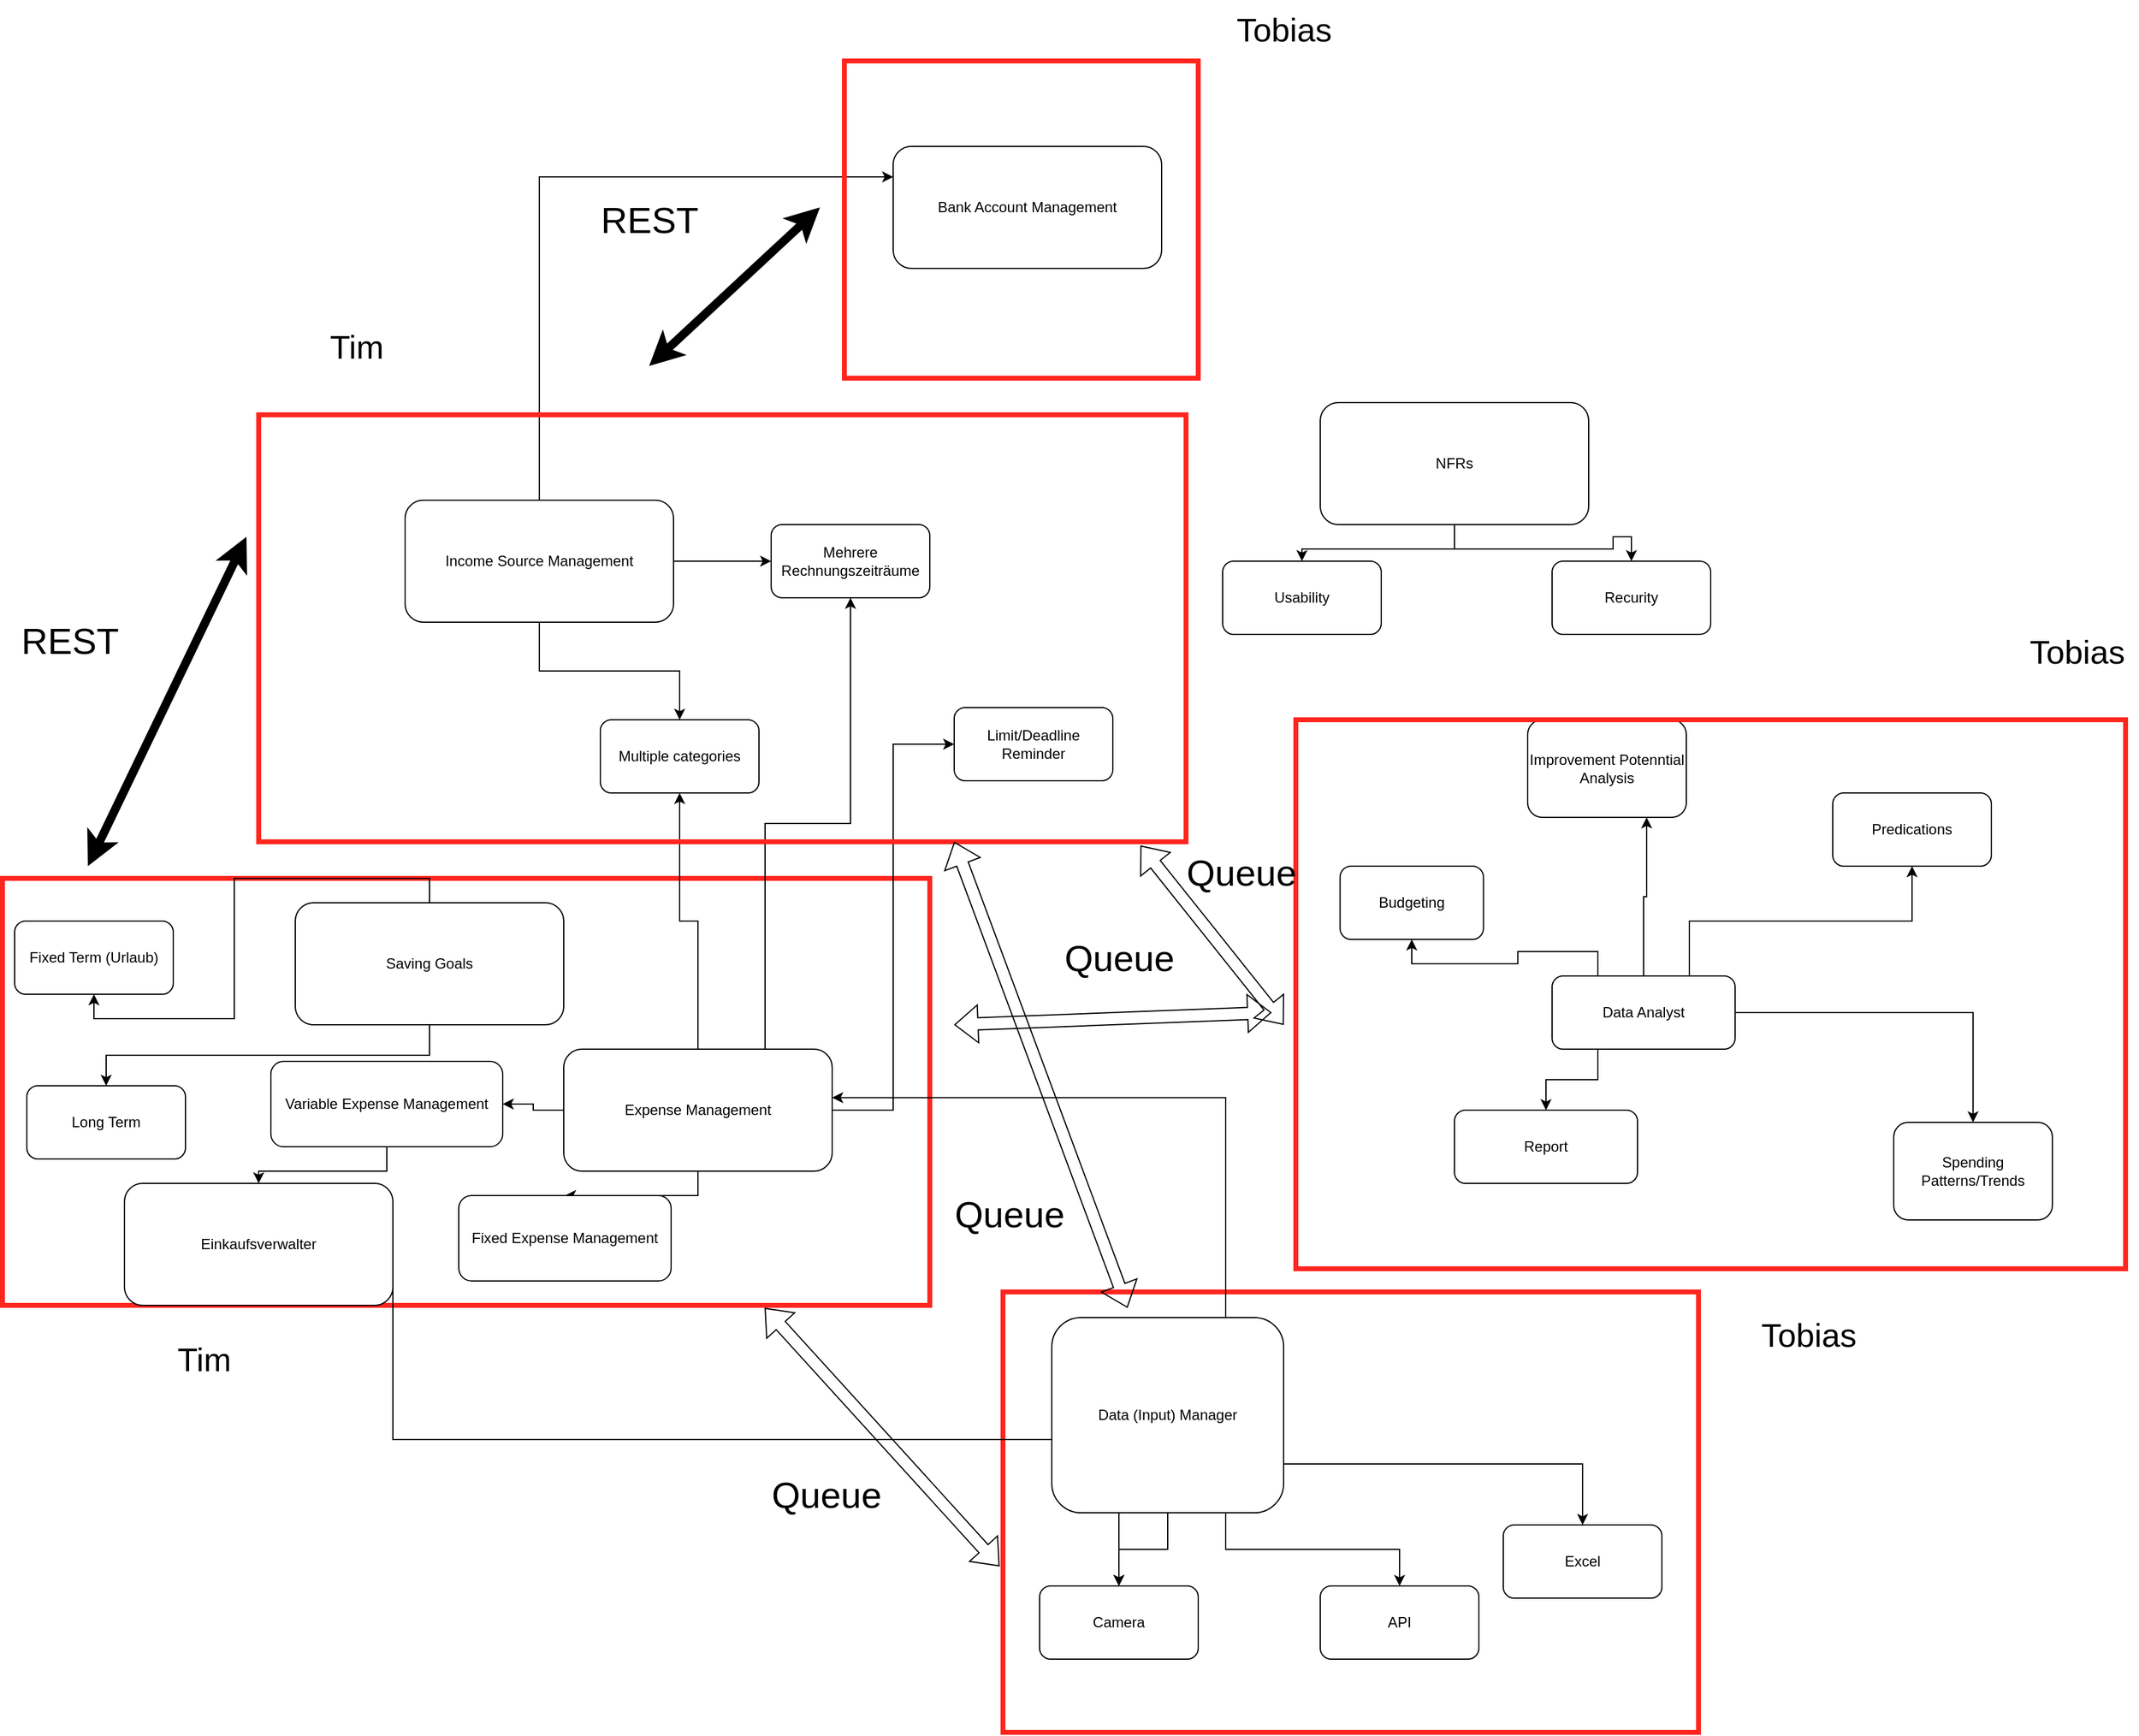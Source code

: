 <mxfile version="22.1.1" type="device">
  <diagram name="Page-1" id="2zOUJke9wk2ogMo4b4Y0">
    <mxGraphModel dx="2280" dy="2625" grid="1" gridSize="10" guides="1" tooltips="1" connect="1" arrows="1" fold="1" page="1" pageScale="1" pageWidth="827" pageHeight="1169" math="0" shadow="0">
      <root>
        <mxCell id="0" />
        <mxCell id="1" parent="0" />
        <mxCell id="2ghhbftVhgs5awZavKGY-69" value="" style="rounded=0;whiteSpace=wrap;html=1;fillColor=none;strokeWidth=4;strokeColor=#FF261F;" vertex="1" parent="1">
          <mxGeometry x="40" y="490" width="760" height="350" as="geometry" />
        </mxCell>
        <mxCell id="2ghhbftVhgs5awZavKGY-56" value="" style="rounded=0;whiteSpace=wrap;html=1;fillColor=none;strokeWidth=4;strokeColor=#FF261F;" vertex="1" parent="1">
          <mxGeometry x="860" y="829" width="570" height="361" as="geometry" />
        </mxCell>
        <mxCell id="2ghhbftVhgs5awZavKGY-5" style="edgeStyle=orthogonalEdgeStyle;rounded=0;orthogonalLoop=1;jettySize=auto;html=1;exitX=1;exitY=0.5;exitDx=0;exitDy=0;entryX=0;entryY=0.5;entryDx=0;entryDy=0;" edge="1" parent="1" source="2ghhbftVhgs5awZavKGY-1" target="2ghhbftVhgs5awZavKGY-4">
          <mxGeometry relative="1" as="geometry" />
        </mxCell>
        <mxCell id="2ghhbftVhgs5awZavKGY-9" style="edgeStyle=orthogonalEdgeStyle;rounded=0;orthogonalLoop=1;jettySize=auto;html=1;exitX=0.5;exitY=1;exitDx=0;exitDy=0;entryX=0.5;entryY=0;entryDx=0;entryDy=0;" edge="1" parent="1" source="2ghhbftVhgs5awZavKGY-1" target="2ghhbftVhgs5awZavKGY-8">
          <mxGeometry relative="1" as="geometry" />
        </mxCell>
        <mxCell id="2ghhbftVhgs5awZavKGY-68" style="edgeStyle=orthogonalEdgeStyle;rounded=0;orthogonalLoop=1;jettySize=auto;html=1;exitX=0.5;exitY=0;exitDx=0;exitDy=0;entryX=0;entryY=0.25;entryDx=0;entryDy=0;" edge="1" parent="1" source="2ghhbftVhgs5awZavKGY-1" target="2ghhbftVhgs5awZavKGY-66">
          <mxGeometry relative="1" as="geometry" />
        </mxCell>
        <mxCell id="2ghhbftVhgs5awZavKGY-1" value="Income Source Management" style="rounded=1;whiteSpace=wrap;html=1;" vertex="1" parent="1">
          <mxGeometry x="370" y="180" width="220" height="100" as="geometry" />
        </mxCell>
        <mxCell id="2ghhbftVhgs5awZavKGY-4" value="Mehrere Rechnungszeiträume" style="rounded=1;whiteSpace=wrap;html=1;" vertex="1" parent="1">
          <mxGeometry x="670" y="200" width="130" height="60" as="geometry" />
        </mxCell>
        <mxCell id="2ghhbftVhgs5awZavKGY-10" style="edgeStyle=orthogonalEdgeStyle;rounded=0;orthogonalLoop=1;jettySize=auto;html=1;exitX=0.5;exitY=0;exitDx=0;exitDy=0;entryX=0.5;entryY=1;entryDx=0;entryDy=0;" edge="1" parent="1" source="2ghhbftVhgs5awZavKGY-7" target="2ghhbftVhgs5awZavKGY-8">
          <mxGeometry relative="1" as="geometry" />
        </mxCell>
        <mxCell id="2ghhbftVhgs5awZavKGY-11" style="edgeStyle=orthogonalEdgeStyle;rounded=0;orthogonalLoop=1;jettySize=auto;html=1;exitX=0.75;exitY=0;exitDx=0;exitDy=0;" edge="1" parent="1" source="2ghhbftVhgs5awZavKGY-7" target="2ghhbftVhgs5awZavKGY-4">
          <mxGeometry relative="1" as="geometry" />
        </mxCell>
        <mxCell id="2ghhbftVhgs5awZavKGY-15" style="edgeStyle=orthogonalEdgeStyle;rounded=0;orthogonalLoop=1;jettySize=auto;html=1;exitX=1;exitY=0.5;exitDx=0;exitDy=0;entryX=0;entryY=0.5;entryDx=0;entryDy=0;" edge="1" parent="1" source="2ghhbftVhgs5awZavKGY-7" target="2ghhbftVhgs5awZavKGY-13">
          <mxGeometry relative="1" as="geometry" />
        </mxCell>
        <mxCell id="2ghhbftVhgs5awZavKGY-20" style="edgeStyle=orthogonalEdgeStyle;rounded=0;orthogonalLoop=1;jettySize=auto;html=1;exitX=0.5;exitY=1;exitDx=0;exitDy=0;entryX=0.5;entryY=0;entryDx=0;entryDy=0;" edge="1" parent="1" source="2ghhbftVhgs5awZavKGY-7" target="2ghhbftVhgs5awZavKGY-16">
          <mxGeometry relative="1" as="geometry" />
        </mxCell>
        <mxCell id="2ghhbftVhgs5awZavKGY-21" style="edgeStyle=orthogonalEdgeStyle;rounded=0;orthogonalLoop=1;jettySize=auto;html=1;exitX=0;exitY=0.5;exitDx=0;exitDy=0;entryX=1;entryY=0.5;entryDx=0;entryDy=0;" edge="1" parent="1" source="2ghhbftVhgs5awZavKGY-7" target="2ghhbftVhgs5awZavKGY-17">
          <mxGeometry relative="1" as="geometry" />
        </mxCell>
        <mxCell id="2ghhbftVhgs5awZavKGY-7" value="Expense Management" style="rounded=1;whiteSpace=wrap;html=1;" vertex="1" parent="1">
          <mxGeometry x="500" y="630" width="220" height="100" as="geometry" />
        </mxCell>
        <mxCell id="2ghhbftVhgs5awZavKGY-8" value="Multiple categories" style="rounded=1;whiteSpace=wrap;html=1;" vertex="1" parent="1">
          <mxGeometry x="530" y="360" width="130" height="60" as="geometry" />
        </mxCell>
        <mxCell id="2ghhbftVhgs5awZavKGY-13" value="Limit/Deadline Reminder" style="rounded=1;whiteSpace=wrap;html=1;" vertex="1" parent="1">
          <mxGeometry x="820" y="350" width="130" height="60" as="geometry" />
        </mxCell>
        <mxCell id="2ghhbftVhgs5awZavKGY-16" value="Fixed Expense Management" style="rounded=1;whiteSpace=wrap;html=1;" vertex="1" parent="1">
          <mxGeometry x="414" y="750" width="174" height="70" as="geometry" />
        </mxCell>
        <mxCell id="2ghhbftVhgs5awZavKGY-19" style="edgeStyle=orthogonalEdgeStyle;rounded=0;orthogonalLoop=1;jettySize=auto;html=1;exitX=0.5;exitY=1;exitDx=0;exitDy=0;entryX=0.5;entryY=0;entryDx=0;entryDy=0;" edge="1" parent="1" source="2ghhbftVhgs5awZavKGY-17" target="2ghhbftVhgs5awZavKGY-18">
          <mxGeometry relative="1" as="geometry" />
        </mxCell>
        <mxCell id="2ghhbftVhgs5awZavKGY-17" value="Variable Expense Management" style="rounded=1;whiteSpace=wrap;html=1;" vertex="1" parent="1">
          <mxGeometry x="260" y="640" width="190" height="70" as="geometry" />
        </mxCell>
        <mxCell id="2ghhbftVhgs5awZavKGY-58" style="edgeStyle=orthogonalEdgeStyle;rounded=0;orthogonalLoop=1;jettySize=auto;html=1;exitX=1;exitY=0.5;exitDx=0;exitDy=0;" edge="1" parent="1" source="2ghhbftVhgs5awZavKGY-18" target="2ghhbftVhgs5awZavKGY-29">
          <mxGeometry relative="1" as="geometry">
            <Array as="points">
              <mxPoint x="360" y="950" />
              <mxPoint x="955" y="950" />
            </Array>
          </mxGeometry>
        </mxCell>
        <mxCell id="2ghhbftVhgs5awZavKGY-18" value="Einkaufsverwalter" style="rounded=1;whiteSpace=wrap;html=1;" vertex="1" parent="1">
          <mxGeometry x="140" y="740" width="220" height="100" as="geometry" />
        </mxCell>
        <mxCell id="2ghhbftVhgs5awZavKGY-60" style="edgeStyle=orthogonalEdgeStyle;rounded=0;orthogonalLoop=1;jettySize=auto;html=1;exitX=0.75;exitY=0;exitDx=0;exitDy=0;entryX=0.5;entryY=1;entryDx=0;entryDy=0;" edge="1" parent="1" source="2ghhbftVhgs5awZavKGY-22" target="2ghhbftVhgs5awZavKGY-24">
          <mxGeometry relative="1" as="geometry" />
        </mxCell>
        <mxCell id="2ghhbftVhgs5awZavKGY-61" style="edgeStyle=orthogonalEdgeStyle;rounded=0;orthogonalLoop=1;jettySize=auto;html=1;exitX=1;exitY=0.5;exitDx=0;exitDy=0;" edge="1" parent="1" source="2ghhbftVhgs5awZavKGY-22" target="2ghhbftVhgs5awZavKGY-47">
          <mxGeometry relative="1" as="geometry" />
        </mxCell>
        <mxCell id="2ghhbftVhgs5awZavKGY-62" style="edgeStyle=orthogonalEdgeStyle;rounded=0;orthogonalLoop=1;jettySize=auto;html=1;exitX=0.25;exitY=1;exitDx=0;exitDy=0;entryX=0.5;entryY=0;entryDx=0;entryDy=0;" edge="1" parent="1" source="2ghhbftVhgs5awZavKGY-22" target="2ghhbftVhgs5awZavKGY-53">
          <mxGeometry relative="1" as="geometry" />
        </mxCell>
        <mxCell id="2ghhbftVhgs5awZavKGY-63" style="edgeStyle=orthogonalEdgeStyle;rounded=0;orthogonalLoop=1;jettySize=auto;html=1;exitX=0.25;exitY=0;exitDx=0;exitDy=0;entryX=0.5;entryY=1;entryDx=0;entryDy=0;" edge="1" parent="1" source="2ghhbftVhgs5awZavKGY-22" target="2ghhbftVhgs5awZavKGY-59">
          <mxGeometry relative="1" as="geometry" />
        </mxCell>
        <mxCell id="2ghhbftVhgs5awZavKGY-64" style="edgeStyle=orthogonalEdgeStyle;rounded=0;orthogonalLoop=1;jettySize=auto;html=1;exitX=0.5;exitY=0;exitDx=0;exitDy=0;entryX=0.75;entryY=1;entryDx=0;entryDy=0;" edge="1" parent="1" source="2ghhbftVhgs5awZavKGY-22" target="2ghhbftVhgs5awZavKGY-49">
          <mxGeometry relative="1" as="geometry" />
        </mxCell>
        <mxCell id="2ghhbftVhgs5awZavKGY-22" value="Data Analyst" style="rounded=1;whiteSpace=wrap;html=1;" vertex="1" parent="1">
          <mxGeometry x="1310" y="570" width="150" height="60" as="geometry" />
        </mxCell>
        <mxCell id="2ghhbftVhgs5awZavKGY-24" value="Predications" style="rounded=1;whiteSpace=wrap;html=1;" vertex="1" parent="1">
          <mxGeometry x="1540" y="420" width="130" height="60" as="geometry" />
        </mxCell>
        <mxCell id="2ghhbftVhgs5awZavKGY-32" style="edgeStyle=orthogonalEdgeStyle;rounded=0;orthogonalLoop=1;jettySize=auto;html=1;exitX=0.5;exitY=1;exitDx=0;exitDy=0;entryX=0.5;entryY=0;entryDx=0;entryDy=0;" edge="1" parent="1" source="2ghhbftVhgs5awZavKGY-26" target="2ghhbftVhgs5awZavKGY-29">
          <mxGeometry relative="1" as="geometry" />
        </mxCell>
        <mxCell id="2ghhbftVhgs5awZavKGY-33" style="edgeStyle=orthogonalEdgeStyle;rounded=0;orthogonalLoop=1;jettySize=auto;html=1;exitX=0.75;exitY=1;exitDx=0;exitDy=0;entryX=0.5;entryY=0;entryDx=0;entryDy=0;" edge="1" parent="1" source="2ghhbftVhgs5awZavKGY-26" target="2ghhbftVhgs5awZavKGY-30">
          <mxGeometry relative="1" as="geometry" />
        </mxCell>
        <mxCell id="2ghhbftVhgs5awZavKGY-34" style="edgeStyle=orthogonalEdgeStyle;rounded=0;orthogonalLoop=1;jettySize=auto;html=1;exitX=1;exitY=0.75;exitDx=0;exitDy=0;entryX=0.5;entryY=0;entryDx=0;entryDy=0;" edge="1" parent="1" source="2ghhbftVhgs5awZavKGY-26" target="2ghhbftVhgs5awZavKGY-31">
          <mxGeometry relative="1" as="geometry" />
        </mxCell>
        <mxCell id="2ghhbftVhgs5awZavKGY-26" value="Data (Input) Manager" style="rounded=1;whiteSpace=wrap;html=1;" vertex="1" parent="1">
          <mxGeometry x="900" y="850" width="190" height="160" as="geometry" />
        </mxCell>
        <mxCell id="2ghhbftVhgs5awZavKGY-29" value="Camera" style="rounded=1;whiteSpace=wrap;html=1;" vertex="1" parent="1">
          <mxGeometry x="890" y="1070" width="130" height="60" as="geometry" />
        </mxCell>
        <mxCell id="2ghhbftVhgs5awZavKGY-30" value="API" style="rounded=1;whiteSpace=wrap;html=1;" vertex="1" parent="1">
          <mxGeometry x="1120" y="1070" width="130" height="60" as="geometry" />
        </mxCell>
        <mxCell id="2ghhbftVhgs5awZavKGY-31" value="Excel" style="rounded=1;whiteSpace=wrap;html=1;" vertex="1" parent="1">
          <mxGeometry x="1270" y="1020" width="130" height="60" as="geometry" />
        </mxCell>
        <mxCell id="2ghhbftVhgs5awZavKGY-37" style="edgeStyle=orthogonalEdgeStyle;rounded=0;orthogonalLoop=1;jettySize=auto;html=1;exitX=0.5;exitY=0;exitDx=0;exitDy=0;entryX=0.5;entryY=1;entryDx=0;entryDy=0;" edge="1" parent="1" source="2ghhbftVhgs5awZavKGY-35" target="2ghhbftVhgs5awZavKGY-36">
          <mxGeometry relative="1" as="geometry" />
        </mxCell>
        <mxCell id="2ghhbftVhgs5awZavKGY-39" style="edgeStyle=orthogonalEdgeStyle;rounded=0;orthogonalLoop=1;jettySize=auto;html=1;exitX=0.5;exitY=1;exitDx=0;exitDy=0;entryX=0.5;entryY=0;entryDx=0;entryDy=0;" edge="1" parent="1" source="2ghhbftVhgs5awZavKGY-35" target="2ghhbftVhgs5awZavKGY-38">
          <mxGeometry relative="1" as="geometry" />
        </mxCell>
        <mxCell id="2ghhbftVhgs5awZavKGY-35" value="Saving Goals" style="rounded=1;whiteSpace=wrap;html=1;" vertex="1" parent="1">
          <mxGeometry x="280" y="510" width="220" height="100" as="geometry" />
        </mxCell>
        <mxCell id="2ghhbftVhgs5awZavKGY-36" value="Fixed Term (Urlaub)" style="rounded=1;whiteSpace=wrap;html=1;" vertex="1" parent="1">
          <mxGeometry x="50" y="525" width="130" height="60" as="geometry" />
        </mxCell>
        <mxCell id="2ghhbftVhgs5awZavKGY-38" value="Long Term" style="rounded=1;whiteSpace=wrap;html=1;" vertex="1" parent="1">
          <mxGeometry x="60" y="660" width="130" height="60" as="geometry" />
        </mxCell>
        <mxCell id="2ghhbftVhgs5awZavKGY-45" style="edgeStyle=orthogonalEdgeStyle;rounded=0;orthogonalLoop=1;jettySize=auto;html=1;exitX=0.5;exitY=1;exitDx=0;exitDy=0;entryX=0.5;entryY=0;entryDx=0;entryDy=0;" edge="1" parent="1" source="2ghhbftVhgs5awZavKGY-42" target="2ghhbftVhgs5awZavKGY-43">
          <mxGeometry relative="1" as="geometry" />
        </mxCell>
        <mxCell id="2ghhbftVhgs5awZavKGY-46" style="edgeStyle=orthogonalEdgeStyle;rounded=0;orthogonalLoop=1;jettySize=auto;html=1;exitX=0.5;exitY=1;exitDx=0;exitDy=0;entryX=0.5;entryY=0;entryDx=0;entryDy=0;" edge="1" parent="1" source="2ghhbftVhgs5awZavKGY-42" target="2ghhbftVhgs5awZavKGY-44">
          <mxGeometry relative="1" as="geometry" />
        </mxCell>
        <mxCell id="2ghhbftVhgs5awZavKGY-42" value="NFRs" style="rounded=1;whiteSpace=wrap;html=1;" vertex="1" parent="1">
          <mxGeometry x="1120" y="100" width="220" height="100" as="geometry" />
        </mxCell>
        <mxCell id="2ghhbftVhgs5awZavKGY-43" value="Usability" style="rounded=1;whiteSpace=wrap;html=1;" vertex="1" parent="1">
          <mxGeometry x="1040" y="230" width="130" height="60" as="geometry" />
        </mxCell>
        <mxCell id="2ghhbftVhgs5awZavKGY-44" value="Recurity" style="rounded=1;whiteSpace=wrap;html=1;" vertex="1" parent="1">
          <mxGeometry x="1310" y="230" width="130" height="60" as="geometry" />
        </mxCell>
        <mxCell id="2ghhbftVhgs5awZavKGY-47" value="Spending Patterns/Trends" style="rounded=1;whiteSpace=wrap;html=1;" vertex="1" parent="1">
          <mxGeometry x="1590" y="690" width="130" height="80" as="geometry" />
        </mxCell>
        <mxCell id="2ghhbftVhgs5awZavKGY-49" value="Improvement Potenntial Analysis" style="rounded=1;whiteSpace=wrap;html=1;" vertex="1" parent="1">
          <mxGeometry x="1290" y="360" width="130" height="80" as="geometry" />
        </mxCell>
        <mxCell id="2ghhbftVhgs5awZavKGY-53" value="Report" style="rounded=1;whiteSpace=wrap;html=1;" vertex="1" parent="1">
          <mxGeometry x="1230" y="680" width="150" height="60" as="geometry" />
        </mxCell>
        <mxCell id="2ghhbftVhgs5awZavKGY-57" style="edgeStyle=orthogonalEdgeStyle;rounded=0;orthogonalLoop=1;jettySize=auto;html=1;exitX=0.75;exitY=0;exitDx=0;exitDy=0;entryX=1;entryY=0.397;entryDx=0;entryDy=0;entryPerimeter=0;" edge="1" parent="1" source="2ghhbftVhgs5awZavKGY-26" target="2ghhbftVhgs5awZavKGY-7">
          <mxGeometry relative="1" as="geometry" />
        </mxCell>
        <mxCell id="2ghhbftVhgs5awZavKGY-59" value="Budgeting" style="rounded=1;whiteSpace=wrap;html=1;" vertex="1" parent="1">
          <mxGeometry x="1136.25" y="480" width="117.5" height="60" as="geometry" />
        </mxCell>
        <mxCell id="2ghhbftVhgs5awZavKGY-65" value="" style="rounded=0;whiteSpace=wrap;html=1;fillColor=none;strokeWidth=4;strokeColor=#FF261F;" vertex="1" parent="1">
          <mxGeometry x="730" y="-180" width="290" height="260" as="geometry" />
        </mxCell>
        <mxCell id="2ghhbftVhgs5awZavKGY-66" value="Bank Account Management" style="rounded=1;whiteSpace=wrap;html=1;" vertex="1" parent="1">
          <mxGeometry x="770" y="-110" width="220" height="100" as="geometry" />
        </mxCell>
        <mxCell id="2ghhbftVhgs5awZavKGY-67" value="" style="rounded=0;whiteSpace=wrap;html=1;fillColor=none;strokeWidth=4;strokeColor=#FF261F;" vertex="1" parent="1">
          <mxGeometry x="1100" y="360" width="680" height="450" as="geometry" />
        </mxCell>
        <mxCell id="2ghhbftVhgs5awZavKGY-70" value="" style="rounded=0;whiteSpace=wrap;html=1;fillColor=none;strokeWidth=4;strokeColor=#FF261F;" vertex="1" parent="1">
          <mxGeometry x="250" y="110" width="760" height="350" as="geometry" />
        </mxCell>
        <mxCell id="2ghhbftVhgs5awZavKGY-72" value="" style="shape=flexArrow;endArrow=classic;startArrow=classic;html=1;rounded=0;exitX=-0.005;exitY=0.623;exitDx=0;exitDy=0;exitPerimeter=0;entryX=0.822;entryY=1.006;entryDx=0;entryDy=0;entryPerimeter=0;" edge="1" parent="1" source="2ghhbftVhgs5awZavKGY-56" target="2ghhbftVhgs5awZavKGY-69">
          <mxGeometry width="100" height="100" relative="1" as="geometry">
            <mxPoint x="660" y="1030" as="sourcePoint" />
            <mxPoint x="760" y="930" as="targetPoint" />
          </mxGeometry>
        </mxCell>
        <mxCell id="2ghhbftVhgs5awZavKGY-73" value="&lt;font style=&quot;font-size: 30px;&quot;&gt;Queue&lt;/font&gt;" style="text;html=1;align=center;verticalAlign=middle;resizable=0;points=[];autosize=1;strokeColor=none;fillColor=none;" vertex="1" parent="1">
          <mxGeometry x="660" y="970" width="110" height="50" as="geometry" />
        </mxCell>
        <mxCell id="2ghhbftVhgs5awZavKGY-74" value="" style="shape=flexArrow;endArrow=classic;startArrow=classic;html=1;rounded=0;" edge="1" parent="1">
          <mxGeometry width="100" height="100" relative="1" as="geometry">
            <mxPoint x="1080" y="600" as="sourcePoint" />
            <mxPoint x="820" y="610" as="targetPoint" />
          </mxGeometry>
        </mxCell>
        <mxCell id="2ghhbftVhgs5awZavKGY-75" value="&lt;font style=&quot;font-size: 30px;&quot;&gt;Queue&lt;/font&gt;" style="text;html=1;align=center;verticalAlign=middle;resizable=0;points=[];autosize=1;strokeColor=none;fillColor=none;" vertex="1" parent="1">
          <mxGeometry x="900" y="530" width="110" height="50" as="geometry" />
        </mxCell>
        <mxCell id="2ghhbftVhgs5awZavKGY-77" value="" style="shape=flexArrow;endArrow=classic;startArrow=classic;html=1;rounded=0;exitX=-0.005;exitY=0.623;exitDx=0;exitDy=0;exitPerimeter=0;entryX=0.75;entryY=1;entryDx=0;entryDy=0;" edge="1" parent="1" target="2ghhbftVhgs5awZavKGY-70">
          <mxGeometry width="100" height="100" relative="1" as="geometry">
            <mxPoint x="962" y="842" as="sourcePoint" />
            <mxPoint x="770" y="630" as="targetPoint" />
          </mxGeometry>
        </mxCell>
        <mxCell id="2ghhbftVhgs5awZavKGY-78" value="" style="shape=flexArrow;endArrow=classic;startArrow=classic;html=1;rounded=0;entryX=0.951;entryY=1.009;entryDx=0;entryDy=0;entryPerimeter=0;" edge="1" parent="1" target="2ghhbftVhgs5awZavKGY-70">
          <mxGeometry width="100" height="100" relative="1" as="geometry">
            <mxPoint x="1090" y="610" as="sourcePoint" />
            <mxPoint x="830" y="620" as="targetPoint" />
          </mxGeometry>
        </mxCell>
        <mxCell id="2ghhbftVhgs5awZavKGY-79" value="&lt;font style=&quot;font-size: 30px;&quot;&gt;Queue&lt;/font&gt;" style="text;html=1;align=center;verticalAlign=middle;resizable=0;points=[];autosize=1;strokeColor=none;fillColor=none;" vertex="1" parent="1">
          <mxGeometry x="810" y="740" width="110" height="50" as="geometry" />
        </mxCell>
        <mxCell id="2ghhbftVhgs5awZavKGY-80" value="&lt;font style=&quot;font-size: 30px;&quot;&gt;Queue&lt;/font&gt;" style="text;html=1;align=center;verticalAlign=middle;resizable=0;points=[];autosize=1;strokeColor=none;fillColor=none;" vertex="1" parent="1">
          <mxGeometry x="1000" y="460" width="110" height="50" as="geometry" />
        </mxCell>
        <mxCell id="2ghhbftVhgs5awZavKGY-81" value="" style="endArrow=classic;startArrow=classic;html=1;rounded=0;strokeWidth=7;" edge="1" parent="1">
          <mxGeometry width="50" height="50" relative="1" as="geometry">
            <mxPoint x="110" y="480" as="sourcePoint" />
            <mxPoint x="240" y="210" as="targetPoint" />
          </mxGeometry>
        </mxCell>
        <mxCell id="2ghhbftVhgs5awZavKGY-82" value="&lt;font style=&quot;font-size: 30px;&quot;&gt;REST&lt;/font&gt;" style="text;html=1;align=center;verticalAlign=middle;resizable=0;points=[];autosize=1;strokeColor=none;fillColor=none;" vertex="1" parent="1">
          <mxGeometry x="45" y="270" width="100" height="50" as="geometry" />
        </mxCell>
        <mxCell id="2ghhbftVhgs5awZavKGY-83" value="&lt;font style=&quot;font-size: 30px;&quot;&gt;REST&lt;/font&gt;" style="text;html=1;align=center;verticalAlign=middle;resizable=0;points=[];autosize=1;strokeColor=none;fillColor=none;" vertex="1" parent="1">
          <mxGeometry x="520" y="-75" width="100" height="50" as="geometry" />
        </mxCell>
        <mxCell id="2ghhbftVhgs5awZavKGY-84" value="" style="endArrow=classic;startArrow=classic;html=1;rounded=0;strokeWidth=7;" edge="1" parent="1">
          <mxGeometry width="50" height="50" relative="1" as="geometry">
            <mxPoint x="570" y="70" as="sourcePoint" />
            <mxPoint x="710" y="-60" as="targetPoint" />
          </mxGeometry>
        </mxCell>
        <mxCell id="2ghhbftVhgs5awZavKGY-85" value="&lt;font style=&quot;font-size: 27px;&quot;&gt;Tobias&lt;/font&gt;" style="text;html=1;align=center;verticalAlign=middle;resizable=0;points=[];autosize=1;strokeColor=none;fillColor=none;" vertex="1" parent="1">
          <mxGeometry x="1690" y="280" width="100" height="50" as="geometry" />
        </mxCell>
        <mxCell id="2ghhbftVhgs5awZavKGY-86" value="&lt;font style=&quot;font-size: 27px;&quot;&gt;Tim&lt;/font&gt;" style="text;html=1;align=center;verticalAlign=middle;resizable=0;points=[];autosize=1;strokeColor=none;fillColor=none;" vertex="1" parent="1">
          <mxGeometry x="295" y="30" width="70" height="50" as="geometry" />
        </mxCell>
        <mxCell id="2ghhbftVhgs5awZavKGY-87" value="&lt;font style=&quot;font-size: 27px;&quot;&gt;Tim&lt;/font&gt;" style="text;html=1;align=center;verticalAlign=middle;resizable=0;points=[];autosize=1;strokeColor=none;fillColor=none;" vertex="1" parent="1">
          <mxGeometry x="170" y="860" width="70" height="50" as="geometry" />
        </mxCell>
        <mxCell id="2ghhbftVhgs5awZavKGY-88" value="&lt;font style=&quot;font-size: 27px;&quot;&gt;Tobias&lt;/font&gt;" style="text;html=1;align=center;verticalAlign=middle;resizable=0;points=[];autosize=1;strokeColor=none;fillColor=none;" vertex="1" parent="1">
          <mxGeometry x="1040" y="-230" width="100" height="50" as="geometry" />
        </mxCell>
        <mxCell id="2ghhbftVhgs5awZavKGY-89" value="&lt;font style=&quot;font-size: 27px;&quot;&gt;Tobias&lt;/font&gt;" style="text;html=1;align=center;verticalAlign=middle;resizable=0;points=[];autosize=1;strokeColor=none;fillColor=none;" vertex="1" parent="1">
          <mxGeometry x="1470" y="840" width="100" height="50" as="geometry" />
        </mxCell>
      </root>
    </mxGraphModel>
  </diagram>
</mxfile>
